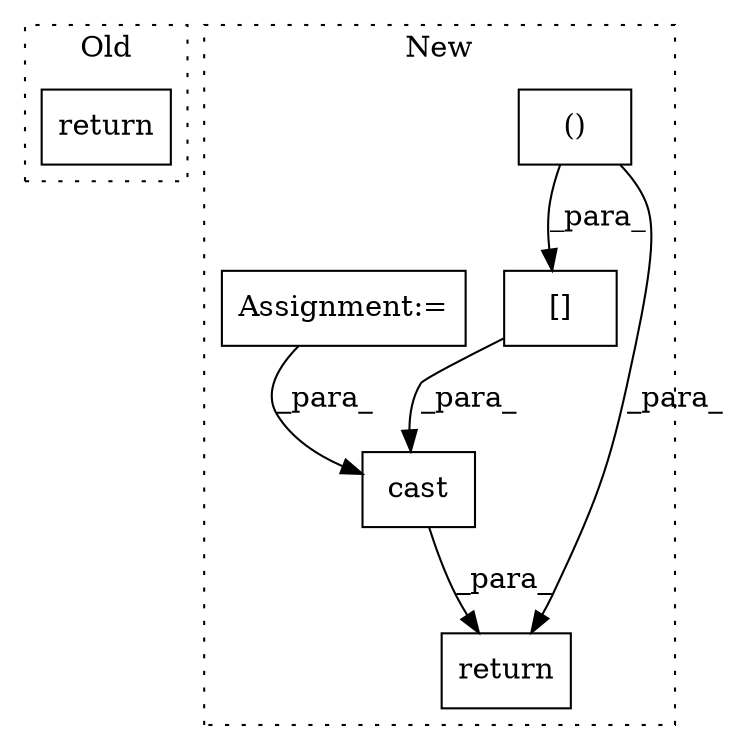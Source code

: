 digraph G {
subgraph cluster0 {
1 [label="return" a="41" s="604" l="7" shape="box"];
label = "Old";
style="dotted";
}
subgraph cluster1 {
2 [label="cast" a="32" s="649,698" l="5,1" shape="box"];
3 [label="return" a="41" s="627" l="7" shape="box"];
4 [label="()" a="106" s="665" l="24" shape="box"];
5 [label="[]" a="2" s="654,689" l="11,2" shape="box"];
6 [label="Assignment:=" a="7" s="526" l="1" shape="box"];
label = "New";
style="dotted";
}
2 -> 3 [label="_para_"];
4 -> 5 [label="_para_"];
4 -> 3 [label="_para_"];
5 -> 2 [label="_para_"];
6 -> 2 [label="_para_"];
}